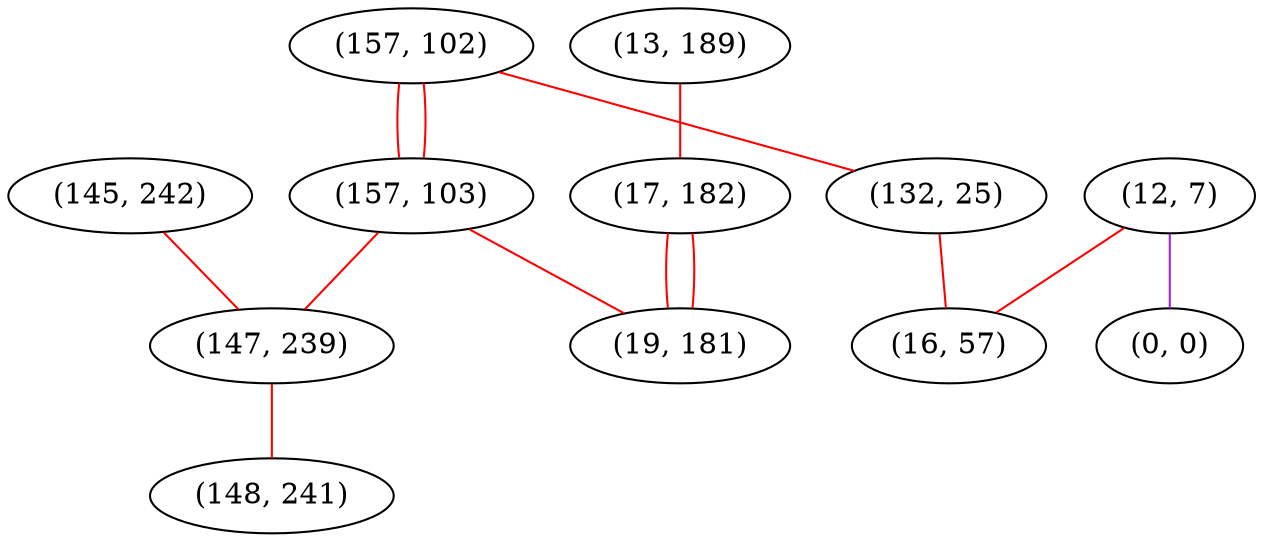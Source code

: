 graph "" {
"(157, 102)";
"(145, 242)";
"(157, 103)";
"(12, 7)";
"(147, 239)";
"(0, 0)";
"(132, 25)";
"(13, 189)";
"(16, 57)";
"(17, 182)";
"(148, 241)";
"(19, 181)";
"(157, 102)" -- "(157, 103)"  [color=red, key=0, weight=1];
"(157, 102)" -- "(157, 103)"  [color=red, key=1, weight=1];
"(157, 102)" -- "(132, 25)"  [color=red, key=0, weight=1];
"(145, 242)" -- "(147, 239)"  [color=red, key=0, weight=1];
"(157, 103)" -- "(147, 239)"  [color=red, key=0, weight=1];
"(157, 103)" -- "(19, 181)"  [color=red, key=0, weight=1];
"(12, 7)" -- "(16, 57)"  [color=red, key=0, weight=1];
"(12, 7)" -- "(0, 0)"  [color=purple, key=0, weight=4];
"(147, 239)" -- "(148, 241)"  [color=red, key=0, weight=1];
"(132, 25)" -- "(16, 57)"  [color=red, key=0, weight=1];
"(13, 189)" -- "(17, 182)"  [color=red, key=0, weight=1];
"(17, 182)" -- "(19, 181)"  [color=red, key=0, weight=1];
"(17, 182)" -- "(19, 181)"  [color=red, key=1, weight=1];
}
